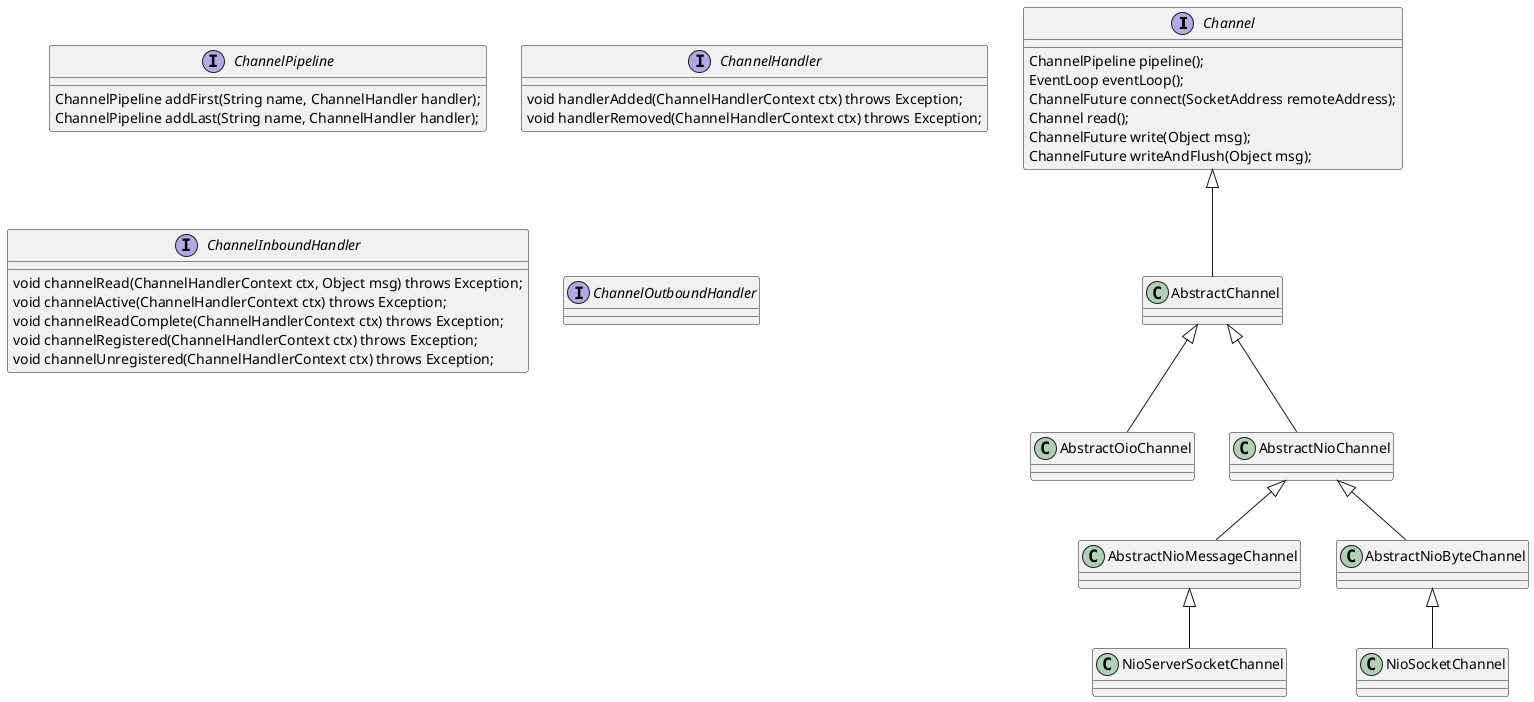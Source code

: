 @startuml

interface Channel{
    ChannelPipeline pipeline();
    EventLoop eventLoop();
    ChannelFuture connect(SocketAddress remoteAddress);
    Channel read();
    ChannelFuture write(Object msg);
    ChannelFuture writeAndFlush(Object msg);
}

Channel <|-- AbstractChannel
AbstractChannel <|-- AbstractOioChannel
AbstractChannel <|-- AbstractNioChannel
AbstractNioChannel <|-- AbstractNioMessageChannel
AbstractNioChannel <|-- AbstractNioByteChannel
AbstractNioMessageChannel <|-- NioServerSocketChannel
AbstractNioByteChannel <|-- NioSocketChannel


interface ChannelPipeline {
    ChannelPipeline addFirst(String name, ChannelHandler handler);
    ChannelPipeline addLast(String name, ChannelHandler handler);
}

interface ChannelHandler {
    void handlerAdded(ChannelHandlerContext ctx) throws Exception;
    void handlerRemoved(ChannelHandlerContext ctx) throws Exception;
}

interface ChannelInboundHandler{
    void channelRead(ChannelHandlerContext ctx, Object msg) throws Exception;
    void channelActive(ChannelHandlerContext ctx) throws Exception;
    void channelReadComplete(ChannelHandlerContext ctx) throws Exception;
    void channelRegistered(ChannelHandlerContext ctx) throws Exception;
    void channelUnregistered(ChannelHandlerContext ctx) throws Exception;
}

interface ChannelOutboundHandler{
}

@enduml